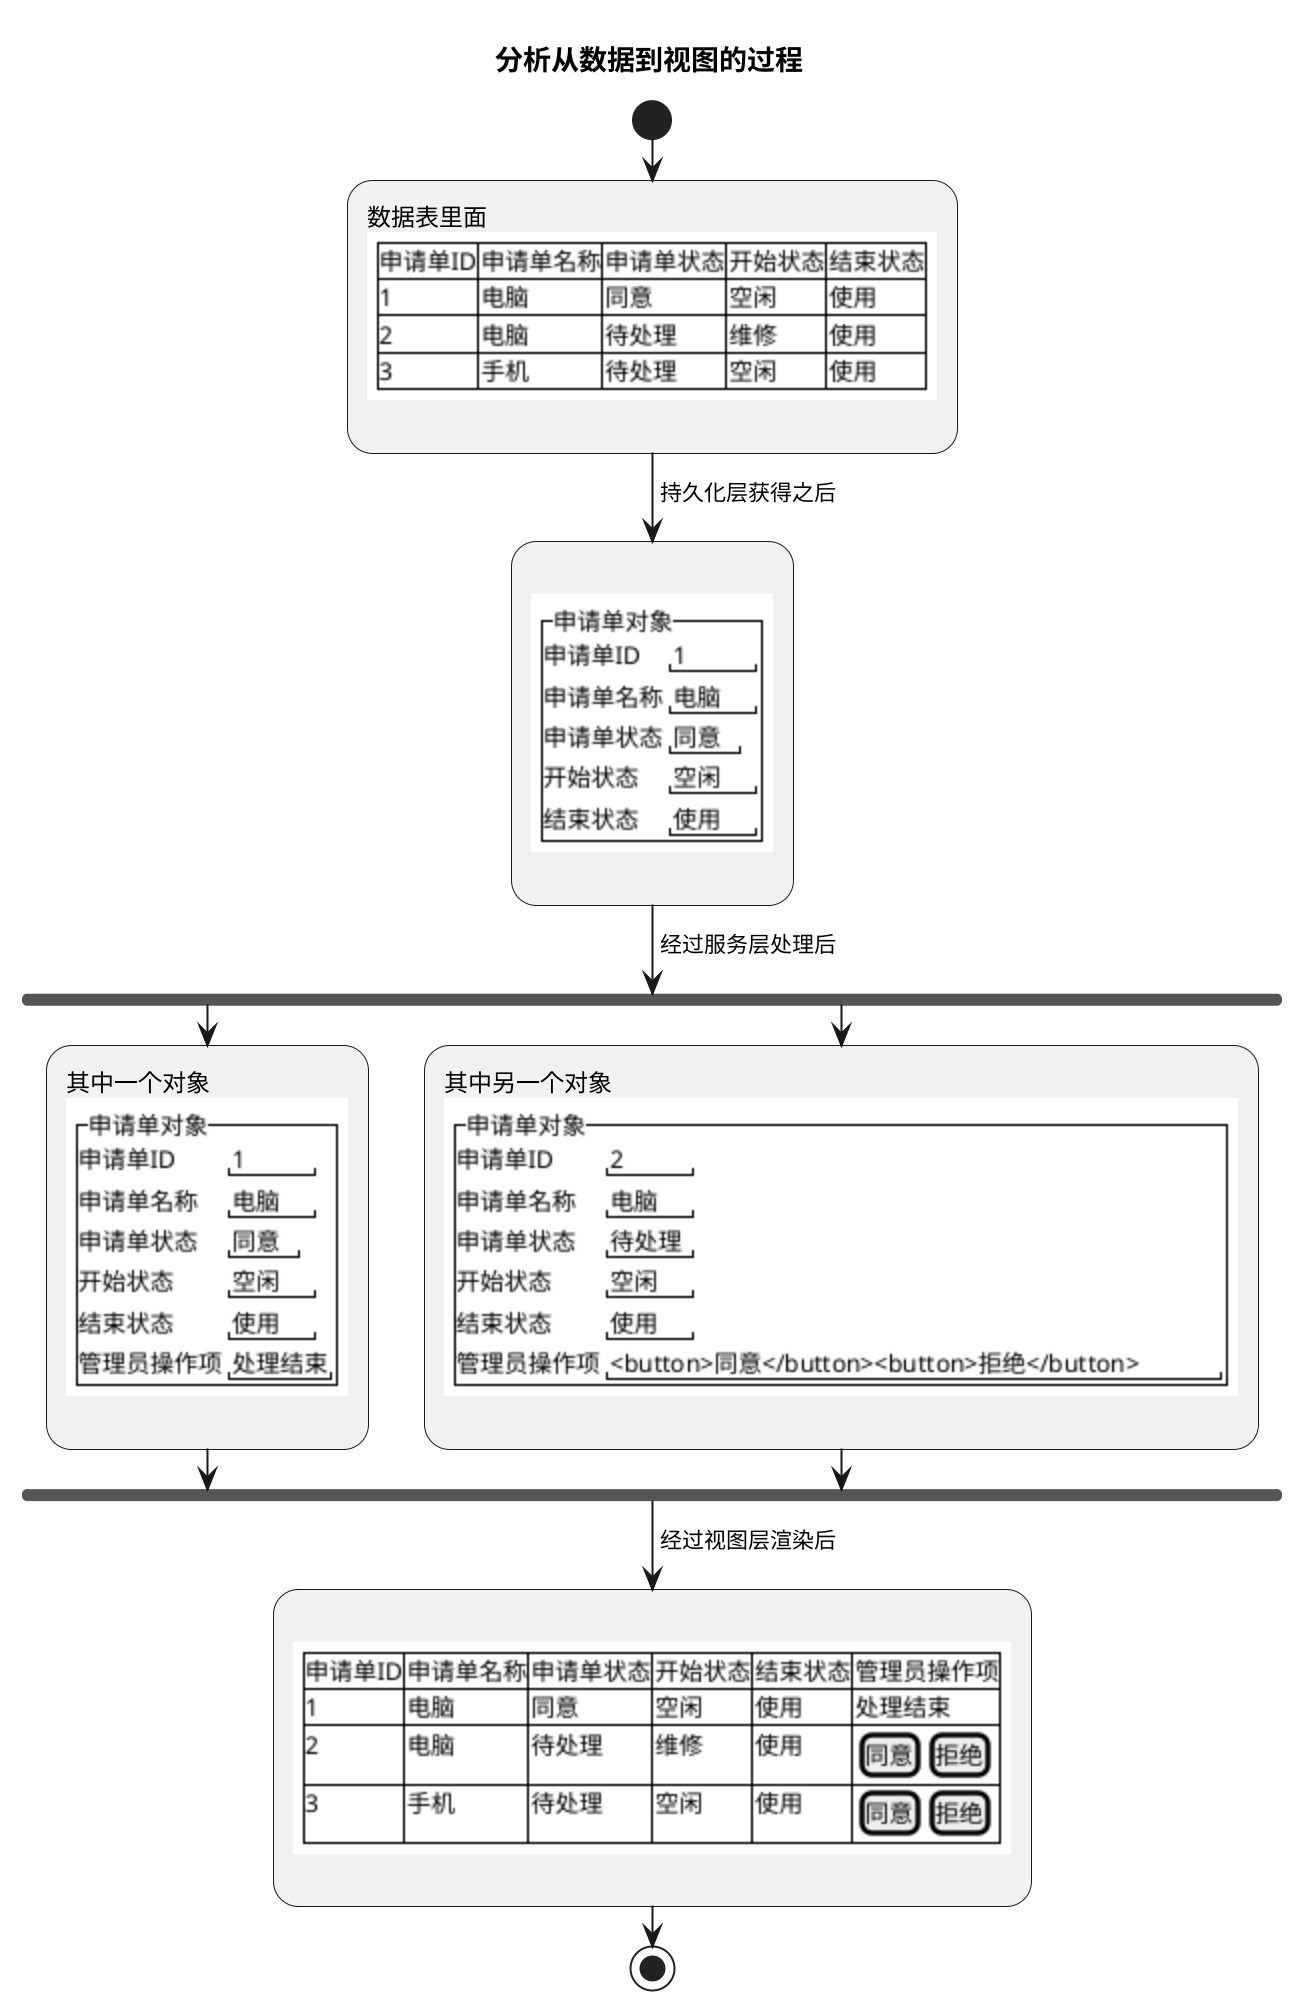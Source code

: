 @startuml
scale 2
title 分析从数据到视图的过程
start
:数据表里面
{{
salt
{#
  申请单ID|申请单名称|申请单状态|开始状态|结束状态
  1|电脑|同意|空闲|使用
  2|电脑|待处理|维修|使用
  3|手机|待处理|空闲|使用
}
}}
;
->持久化层获得之后;
:
{{
salt
{^ 申请单对象
  申请单ID|"1    "
  申请单名称|"电脑   "
  申请单状态|"同意  "
  开始状态|"空闲   "
  结束状态|"使用   "
}
}}
;
->经过服务层处理后;
fork
:其中一个对象
{{
salt
{^ 申请单对象
  申请单ID|"1    "
  申请单名称|"电脑   "
  申请单状态|"同意  "
  开始状态|"空闲   "
  结束状态|"使用   "
  管理员操作项|"处理结束"
}
}}
;
fork again
:其中另一个对象
{{
salt
{^ 申请单对象
  申请单ID|"2    "
  申请单名称|"电脑   "
  申请单状态|"待处理  "
  开始状态|"空闲   "
  结束状态|"使用   "
  管理员操作项|"<button>同意</button><button>拒绝</button>"
}
}}
;
end fork
->经过视图层渲染后;
:
{{
salt
{#
  申请单ID|申请单名称|申请单状态|开始状态|结束状态|管理员操作项
  1|电脑|同意|空闲|使用|处理结束
  2|电脑|待处理|维修|使用|{[同意]|[拒绝]}
  3|手机|待处理|空闲|使用|{[同意]|[拒绝]}
}
}}
;

stop
@enduml